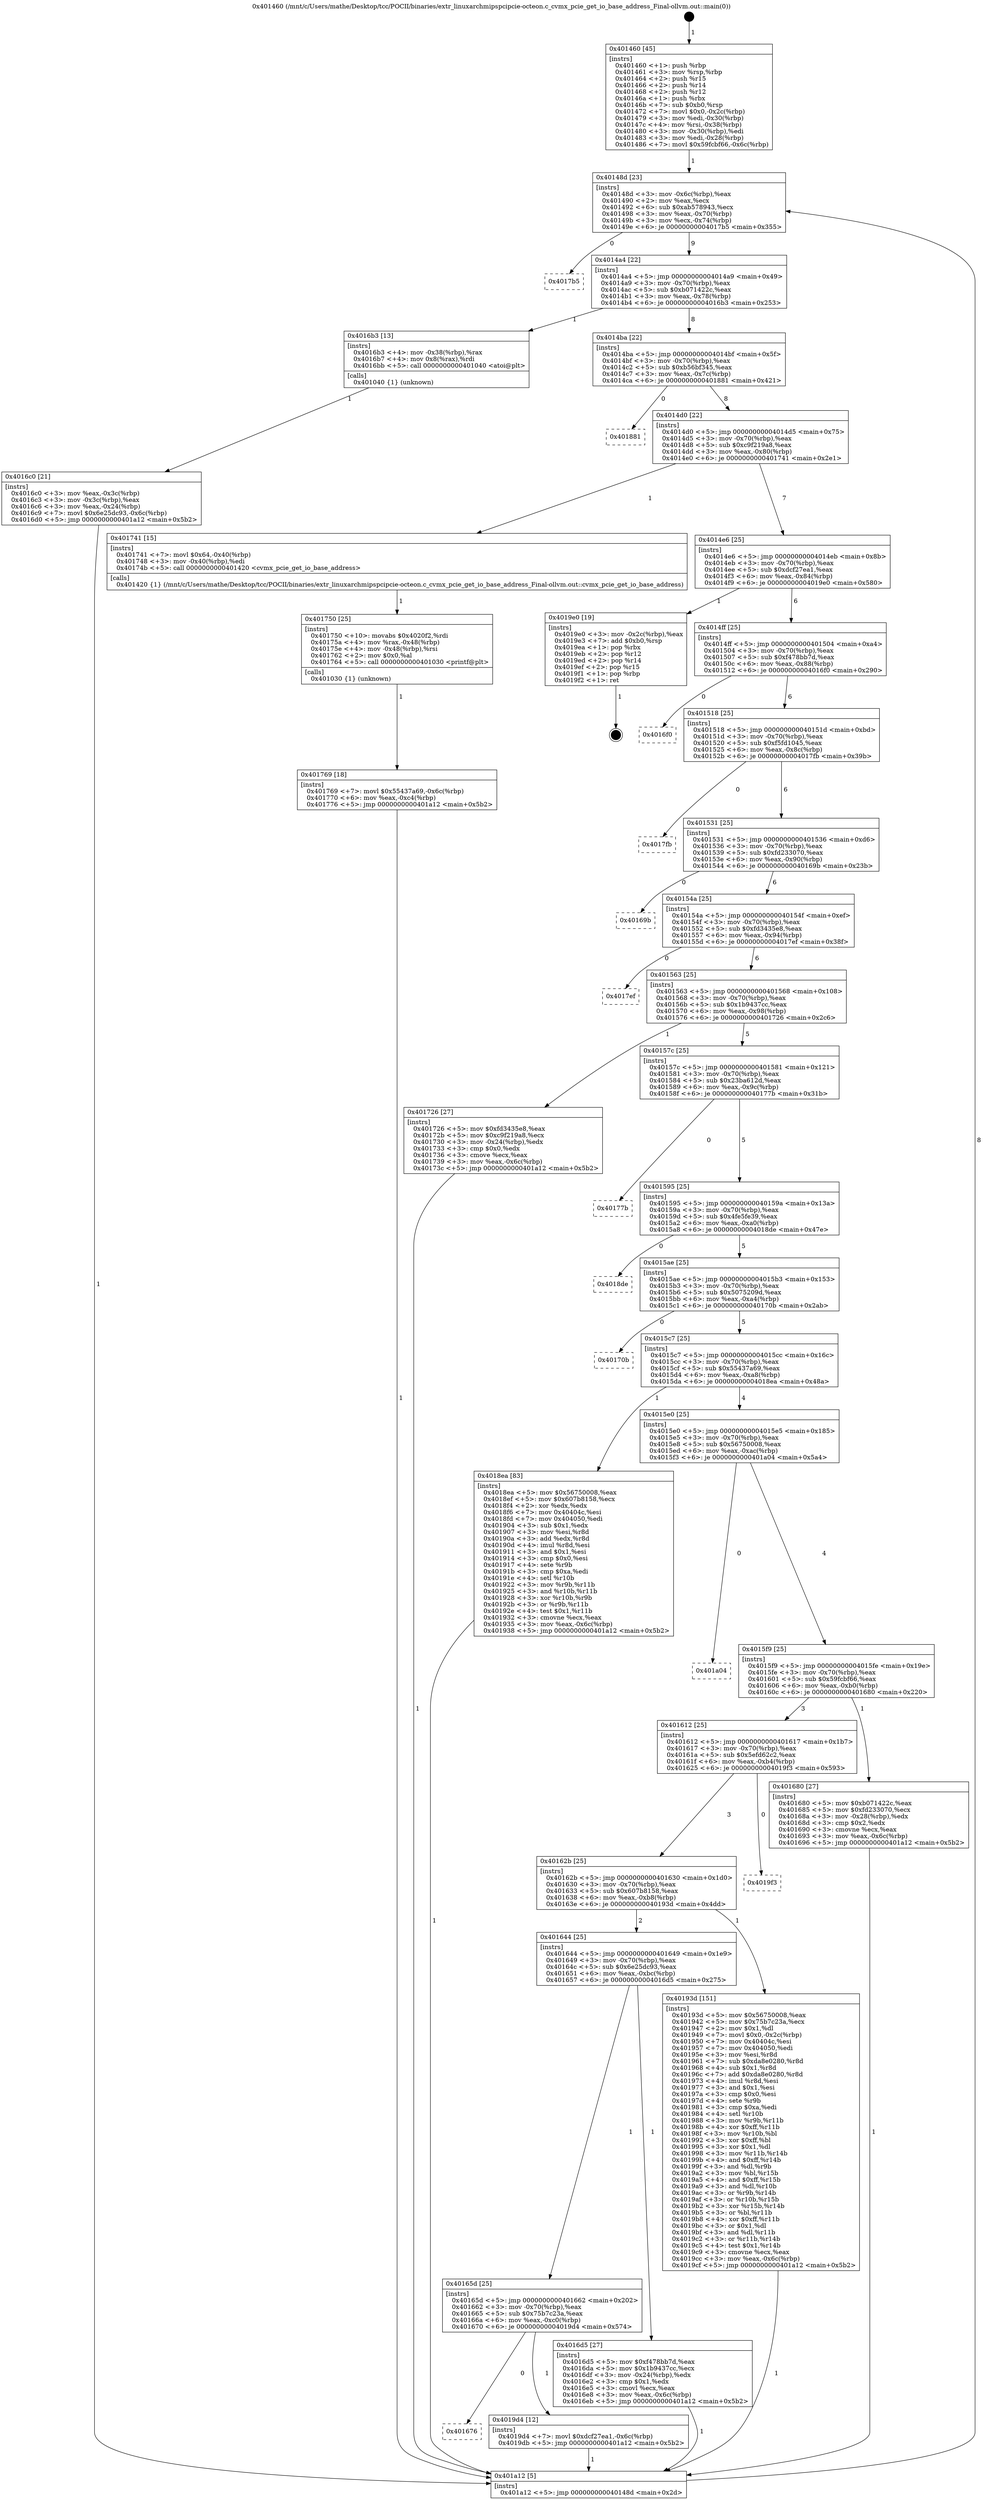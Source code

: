 digraph "0x401460" {
  label = "0x401460 (/mnt/c/Users/mathe/Desktop/tcc/POCII/binaries/extr_linuxarchmipspcipcie-octeon.c_cvmx_pcie_get_io_base_address_Final-ollvm.out::main(0))"
  labelloc = "t"
  node[shape=record]

  Entry [label="",width=0.3,height=0.3,shape=circle,fillcolor=black,style=filled]
  "0x40148d" [label="{
     0x40148d [23]\l
     | [instrs]\l
     &nbsp;&nbsp;0x40148d \<+3\>: mov -0x6c(%rbp),%eax\l
     &nbsp;&nbsp;0x401490 \<+2\>: mov %eax,%ecx\l
     &nbsp;&nbsp;0x401492 \<+6\>: sub $0xab578943,%ecx\l
     &nbsp;&nbsp;0x401498 \<+3\>: mov %eax,-0x70(%rbp)\l
     &nbsp;&nbsp;0x40149b \<+3\>: mov %ecx,-0x74(%rbp)\l
     &nbsp;&nbsp;0x40149e \<+6\>: je 00000000004017b5 \<main+0x355\>\l
  }"]
  "0x4017b5" [label="{
     0x4017b5\l
  }", style=dashed]
  "0x4014a4" [label="{
     0x4014a4 [22]\l
     | [instrs]\l
     &nbsp;&nbsp;0x4014a4 \<+5\>: jmp 00000000004014a9 \<main+0x49\>\l
     &nbsp;&nbsp;0x4014a9 \<+3\>: mov -0x70(%rbp),%eax\l
     &nbsp;&nbsp;0x4014ac \<+5\>: sub $0xb071422c,%eax\l
     &nbsp;&nbsp;0x4014b1 \<+3\>: mov %eax,-0x78(%rbp)\l
     &nbsp;&nbsp;0x4014b4 \<+6\>: je 00000000004016b3 \<main+0x253\>\l
  }"]
  Exit [label="",width=0.3,height=0.3,shape=circle,fillcolor=black,style=filled,peripheries=2]
  "0x4016b3" [label="{
     0x4016b3 [13]\l
     | [instrs]\l
     &nbsp;&nbsp;0x4016b3 \<+4\>: mov -0x38(%rbp),%rax\l
     &nbsp;&nbsp;0x4016b7 \<+4\>: mov 0x8(%rax),%rdi\l
     &nbsp;&nbsp;0x4016bb \<+5\>: call 0000000000401040 \<atoi@plt\>\l
     | [calls]\l
     &nbsp;&nbsp;0x401040 \{1\} (unknown)\l
  }"]
  "0x4014ba" [label="{
     0x4014ba [22]\l
     | [instrs]\l
     &nbsp;&nbsp;0x4014ba \<+5\>: jmp 00000000004014bf \<main+0x5f\>\l
     &nbsp;&nbsp;0x4014bf \<+3\>: mov -0x70(%rbp),%eax\l
     &nbsp;&nbsp;0x4014c2 \<+5\>: sub $0xb56bf345,%eax\l
     &nbsp;&nbsp;0x4014c7 \<+3\>: mov %eax,-0x7c(%rbp)\l
     &nbsp;&nbsp;0x4014ca \<+6\>: je 0000000000401881 \<main+0x421\>\l
  }"]
  "0x401676" [label="{
     0x401676\l
  }", style=dashed]
  "0x401881" [label="{
     0x401881\l
  }", style=dashed]
  "0x4014d0" [label="{
     0x4014d0 [22]\l
     | [instrs]\l
     &nbsp;&nbsp;0x4014d0 \<+5\>: jmp 00000000004014d5 \<main+0x75\>\l
     &nbsp;&nbsp;0x4014d5 \<+3\>: mov -0x70(%rbp),%eax\l
     &nbsp;&nbsp;0x4014d8 \<+5\>: sub $0xc9f219a8,%eax\l
     &nbsp;&nbsp;0x4014dd \<+3\>: mov %eax,-0x80(%rbp)\l
     &nbsp;&nbsp;0x4014e0 \<+6\>: je 0000000000401741 \<main+0x2e1\>\l
  }"]
  "0x4019d4" [label="{
     0x4019d4 [12]\l
     | [instrs]\l
     &nbsp;&nbsp;0x4019d4 \<+7\>: movl $0xdcf27ea1,-0x6c(%rbp)\l
     &nbsp;&nbsp;0x4019db \<+5\>: jmp 0000000000401a12 \<main+0x5b2\>\l
  }"]
  "0x401741" [label="{
     0x401741 [15]\l
     | [instrs]\l
     &nbsp;&nbsp;0x401741 \<+7\>: movl $0x64,-0x40(%rbp)\l
     &nbsp;&nbsp;0x401748 \<+3\>: mov -0x40(%rbp),%edi\l
     &nbsp;&nbsp;0x40174b \<+5\>: call 0000000000401420 \<cvmx_pcie_get_io_base_address\>\l
     | [calls]\l
     &nbsp;&nbsp;0x401420 \{1\} (/mnt/c/Users/mathe/Desktop/tcc/POCII/binaries/extr_linuxarchmipspcipcie-octeon.c_cvmx_pcie_get_io_base_address_Final-ollvm.out::cvmx_pcie_get_io_base_address)\l
  }"]
  "0x4014e6" [label="{
     0x4014e6 [25]\l
     | [instrs]\l
     &nbsp;&nbsp;0x4014e6 \<+5\>: jmp 00000000004014eb \<main+0x8b\>\l
     &nbsp;&nbsp;0x4014eb \<+3\>: mov -0x70(%rbp),%eax\l
     &nbsp;&nbsp;0x4014ee \<+5\>: sub $0xdcf27ea1,%eax\l
     &nbsp;&nbsp;0x4014f3 \<+6\>: mov %eax,-0x84(%rbp)\l
     &nbsp;&nbsp;0x4014f9 \<+6\>: je 00000000004019e0 \<main+0x580\>\l
  }"]
  "0x401769" [label="{
     0x401769 [18]\l
     | [instrs]\l
     &nbsp;&nbsp;0x401769 \<+7\>: movl $0x55437a69,-0x6c(%rbp)\l
     &nbsp;&nbsp;0x401770 \<+6\>: mov %eax,-0xc4(%rbp)\l
     &nbsp;&nbsp;0x401776 \<+5\>: jmp 0000000000401a12 \<main+0x5b2\>\l
  }"]
  "0x4019e0" [label="{
     0x4019e0 [19]\l
     | [instrs]\l
     &nbsp;&nbsp;0x4019e0 \<+3\>: mov -0x2c(%rbp),%eax\l
     &nbsp;&nbsp;0x4019e3 \<+7\>: add $0xb0,%rsp\l
     &nbsp;&nbsp;0x4019ea \<+1\>: pop %rbx\l
     &nbsp;&nbsp;0x4019eb \<+2\>: pop %r12\l
     &nbsp;&nbsp;0x4019ed \<+2\>: pop %r14\l
     &nbsp;&nbsp;0x4019ef \<+2\>: pop %r15\l
     &nbsp;&nbsp;0x4019f1 \<+1\>: pop %rbp\l
     &nbsp;&nbsp;0x4019f2 \<+1\>: ret\l
  }"]
  "0x4014ff" [label="{
     0x4014ff [25]\l
     | [instrs]\l
     &nbsp;&nbsp;0x4014ff \<+5\>: jmp 0000000000401504 \<main+0xa4\>\l
     &nbsp;&nbsp;0x401504 \<+3\>: mov -0x70(%rbp),%eax\l
     &nbsp;&nbsp;0x401507 \<+5\>: sub $0xf478bb7d,%eax\l
     &nbsp;&nbsp;0x40150c \<+6\>: mov %eax,-0x88(%rbp)\l
     &nbsp;&nbsp;0x401512 \<+6\>: je 00000000004016f0 \<main+0x290\>\l
  }"]
  "0x401750" [label="{
     0x401750 [25]\l
     | [instrs]\l
     &nbsp;&nbsp;0x401750 \<+10\>: movabs $0x4020f2,%rdi\l
     &nbsp;&nbsp;0x40175a \<+4\>: mov %rax,-0x48(%rbp)\l
     &nbsp;&nbsp;0x40175e \<+4\>: mov -0x48(%rbp),%rsi\l
     &nbsp;&nbsp;0x401762 \<+2\>: mov $0x0,%al\l
     &nbsp;&nbsp;0x401764 \<+5\>: call 0000000000401030 \<printf@plt\>\l
     | [calls]\l
     &nbsp;&nbsp;0x401030 \{1\} (unknown)\l
  }"]
  "0x4016f0" [label="{
     0x4016f0\l
  }", style=dashed]
  "0x401518" [label="{
     0x401518 [25]\l
     | [instrs]\l
     &nbsp;&nbsp;0x401518 \<+5\>: jmp 000000000040151d \<main+0xbd\>\l
     &nbsp;&nbsp;0x40151d \<+3\>: mov -0x70(%rbp),%eax\l
     &nbsp;&nbsp;0x401520 \<+5\>: sub $0xf5fd1045,%eax\l
     &nbsp;&nbsp;0x401525 \<+6\>: mov %eax,-0x8c(%rbp)\l
     &nbsp;&nbsp;0x40152b \<+6\>: je 00000000004017fb \<main+0x39b\>\l
  }"]
  "0x40165d" [label="{
     0x40165d [25]\l
     | [instrs]\l
     &nbsp;&nbsp;0x40165d \<+5\>: jmp 0000000000401662 \<main+0x202\>\l
     &nbsp;&nbsp;0x401662 \<+3\>: mov -0x70(%rbp),%eax\l
     &nbsp;&nbsp;0x401665 \<+5\>: sub $0x75b7c23a,%eax\l
     &nbsp;&nbsp;0x40166a \<+6\>: mov %eax,-0xc0(%rbp)\l
     &nbsp;&nbsp;0x401670 \<+6\>: je 00000000004019d4 \<main+0x574\>\l
  }"]
  "0x4017fb" [label="{
     0x4017fb\l
  }", style=dashed]
  "0x401531" [label="{
     0x401531 [25]\l
     | [instrs]\l
     &nbsp;&nbsp;0x401531 \<+5\>: jmp 0000000000401536 \<main+0xd6\>\l
     &nbsp;&nbsp;0x401536 \<+3\>: mov -0x70(%rbp),%eax\l
     &nbsp;&nbsp;0x401539 \<+5\>: sub $0xfd233070,%eax\l
     &nbsp;&nbsp;0x40153e \<+6\>: mov %eax,-0x90(%rbp)\l
     &nbsp;&nbsp;0x401544 \<+6\>: je 000000000040169b \<main+0x23b\>\l
  }"]
  "0x4016d5" [label="{
     0x4016d5 [27]\l
     | [instrs]\l
     &nbsp;&nbsp;0x4016d5 \<+5\>: mov $0xf478bb7d,%eax\l
     &nbsp;&nbsp;0x4016da \<+5\>: mov $0x1b9437cc,%ecx\l
     &nbsp;&nbsp;0x4016df \<+3\>: mov -0x24(%rbp),%edx\l
     &nbsp;&nbsp;0x4016e2 \<+3\>: cmp $0x1,%edx\l
     &nbsp;&nbsp;0x4016e5 \<+3\>: cmovl %ecx,%eax\l
     &nbsp;&nbsp;0x4016e8 \<+3\>: mov %eax,-0x6c(%rbp)\l
     &nbsp;&nbsp;0x4016eb \<+5\>: jmp 0000000000401a12 \<main+0x5b2\>\l
  }"]
  "0x40169b" [label="{
     0x40169b\l
  }", style=dashed]
  "0x40154a" [label="{
     0x40154a [25]\l
     | [instrs]\l
     &nbsp;&nbsp;0x40154a \<+5\>: jmp 000000000040154f \<main+0xef\>\l
     &nbsp;&nbsp;0x40154f \<+3\>: mov -0x70(%rbp),%eax\l
     &nbsp;&nbsp;0x401552 \<+5\>: sub $0xfd3435e8,%eax\l
     &nbsp;&nbsp;0x401557 \<+6\>: mov %eax,-0x94(%rbp)\l
     &nbsp;&nbsp;0x40155d \<+6\>: je 00000000004017ef \<main+0x38f\>\l
  }"]
  "0x401644" [label="{
     0x401644 [25]\l
     | [instrs]\l
     &nbsp;&nbsp;0x401644 \<+5\>: jmp 0000000000401649 \<main+0x1e9\>\l
     &nbsp;&nbsp;0x401649 \<+3\>: mov -0x70(%rbp),%eax\l
     &nbsp;&nbsp;0x40164c \<+5\>: sub $0x6e25dc93,%eax\l
     &nbsp;&nbsp;0x401651 \<+6\>: mov %eax,-0xbc(%rbp)\l
     &nbsp;&nbsp;0x401657 \<+6\>: je 00000000004016d5 \<main+0x275\>\l
  }"]
  "0x4017ef" [label="{
     0x4017ef\l
  }", style=dashed]
  "0x401563" [label="{
     0x401563 [25]\l
     | [instrs]\l
     &nbsp;&nbsp;0x401563 \<+5\>: jmp 0000000000401568 \<main+0x108\>\l
     &nbsp;&nbsp;0x401568 \<+3\>: mov -0x70(%rbp),%eax\l
     &nbsp;&nbsp;0x40156b \<+5\>: sub $0x1b9437cc,%eax\l
     &nbsp;&nbsp;0x401570 \<+6\>: mov %eax,-0x98(%rbp)\l
     &nbsp;&nbsp;0x401576 \<+6\>: je 0000000000401726 \<main+0x2c6\>\l
  }"]
  "0x40193d" [label="{
     0x40193d [151]\l
     | [instrs]\l
     &nbsp;&nbsp;0x40193d \<+5\>: mov $0x56750008,%eax\l
     &nbsp;&nbsp;0x401942 \<+5\>: mov $0x75b7c23a,%ecx\l
     &nbsp;&nbsp;0x401947 \<+2\>: mov $0x1,%dl\l
     &nbsp;&nbsp;0x401949 \<+7\>: movl $0x0,-0x2c(%rbp)\l
     &nbsp;&nbsp;0x401950 \<+7\>: mov 0x40404c,%esi\l
     &nbsp;&nbsp;0x401957 \<+7\>: mov 0x404050,%edi\l
     &nbsp;&nbsp;0x40195e \<+3\>: mov %esi,%r8d\l
     &nbsp;&nbsp;0x401961 \<+7\>: sub $0xda8e0280,%r8d\l
     &nbsp;&nbsp;0x401968 \<+4\>: sub $0x1,%r8d\l
     &nbsp;&nbsp;0x40196c \<+7\>: add $0xda8e0280,%r8d\l
     &nbsp;&nbsp;0x401973 \<+4\>: imul %r8d,%esi\l
     &nbsp;&nbsp;0x401977 \<+3\>: and $0x1,%esi\l
     &nbsp;&nbsp;0x40197a \<+3\>: cmp $0x0,%esi\l
     &nbsp;&nbsp;0x40197d \<+4\>: sete %r9b\l
     &nbsp;&nbsp;0x401981 \<+3\>: cmp $0xa,%edi\l
     &nbsp;&nbsp;0x401984 \<+4\>: setl %r10b\l
     &nbsp;&nbsp;0x401988 \<+3\>: mov %r9b,%r11b\l
     &nbsp;&nbsp;0x40198b \<+4\>: xor $0xff,%r11b\l
     &nbsp;&nbsp;0x40198f \<+3\>: mov %r10b,%bl\l
     &nbsp;&nbsp;0x401992 \<+3\>: xor $0xff,%bl\l
     &nbsp;&nbsp;0x401995 \<+3\>: xor $0x1,%dl\l
     &nbsp;&nbsp;0x401998 \<+3\>: mov %r11b,%r14b\l
     &nbsp;&nbsp;0x40199b \<+4\>: and $0xff,%r14b\l
     &nbsp;&nbsp;0x40199f \<+3\>: and %dl,%r9b\l
     &nbsp;&nbsp;0x4019a2 \<+3\>: mov %bl,%r15b\l
     &nbsp;&nbsp;0x4019a5 \<+4\>: and $0xff,%r15b\l
     &nbsp;&nbsp;0x4019a9 \<+3\>: and %dl,%r10b\l
     &nbsp;&nbsp;0x4019ac \<+3\>: or %r9b,%r14b\l
     &nbsp;&nbsp;0x4019af \<+3\>: or %r10b,%r15b\l
     &nbsp;&nbsp;0x4019b2 \<+3\>: xor %r15b,%r14b\l
     &nbsp;&nbsp;0x4019b5 \<+3\>: or %bl,%r11b\l
     &nbsp;&nbsp;0x4019b8 \<+4\>: xor $0xff,%r11b\l
     &nbsp;&nbsp;0x4019bc \<+3\>: or $0x1,%dl\l
     &nbsp;&nbsp;0x4019bf \<+3\>: and %dl,%r11b\l
     &nbsp;&nbsp;0x4019c2 \<+3\>: or %r11b,%r14b\l
     &nbsp;&nbsp;0x4019c5 \<+4\>: test $0x1,%r14b\l
     &nbsp;&nbsp;0x4019c9 \<+3\>: cmovne %ecx,%eax\l
     &nbsp;&nbsp;0x4019cc \<+3\>: mov %eax,-0x6c(%rbp)\l
     &nbsp;&nbsp;0x4019cf \<+5\>: jmp 0000000000401a12 \<main+0x5b2\>\l
  }"]
  "0x401726" [label="{
     0x401726 [27]\l
     | [instrs]\l
     &nbsp;&nbsp;0x401726 \<+5\>: mov $0xfd3435e8,%eax\l
     &nbsp;&nbsp;0x40172b \<+5\>: mov $0xc9f219a8,%ecx\l
     &nbsp;&nbsp;0x401730 \<+3\>: mov -0x24(%rbp),%edx\l
     &nbsp;&nbsp;0x401733 \<+3\>: cmp $0x0,%edx\l
     &nbsp;&nbsp;0x401736 \<+3\>: cmove %ecx,%eax\l
     &nbsp;&nbsp;0x401739 \<+3\>: mov %eax,-0x6c(%rbp)\l
     &nbsp;&nbsp;0x40173c \<+5\>: jmp 0000000000401a12 \<main+0x5b2\>\l
  }"]
  "0x40157c" [label="{
     0x40157c [25]\l
     | [instrs]\l
     &nbsp;&nbsp;0x40157c \<+5\>: jmp 0000000000401581 \<main+0x121\>\l
     &nbsp;&nbsp;0x401581 \<+3\>: mov -0x70(%rbp),%eax\l
     &nbsp;&nbsp;0x401584 \<+5\>: sub $0x23ba612d,%eax\l
     &nbsp;&nbsp;0x401589 \<+6\>: mov %eax,-0x9c(%rbp)\l
     &nbsp;&nbsp;0x40158f \<+6\>: je 000000000040177b \<main+0x31b\>\l
  }"]
  "0x40162b" [label="{
     0x40162b [25]\l
     | [instrs]\l
     &nbsp;&nbsp;0x40162b \<+5\>: jmp 0000000000401630 \<main+0x1d0\>\l
     &nbsp;&nbsp;0x401630 \<+3\>: mov -0x70(%rbp),%eax\l
     &nbsp;&nbsp;0x401633 \<+5\>: sub $0x607b8158,%eax\l
     &nbsp;&nbsp;0x401638 \<+6\>: mov %eax,-0xb8(%rbp)\l
     &nbsp;&nbsp;0x40163e \<+6\>: je 000000000040193d \<main+0x4dd\>\l
  }"]
  "0x40177b" [label="{
     0x40177b\l
  }", style=dashed]
  "0x401595" [label="{
     0x401595 [25]\l
     | [instrs]\l
     &nbsp;&nbsp;0x401595 \<+5\>: jmp 000000000040159a \<main+0x13a\>\l
     &nbsp;&nbsp;0x40159a \<+3\>: mov -0x70(%rbp),%eax\l
     &nbsp;&nbsp;0x40159d \<+5\>: sub $0x4fe5fe39,%eax\l
     &nbsp;&nbsp;0x4015a2 \<+6\>: mov %eax,-0xa0(%rbp)\l
     &nbsp;&nbsp;0x4015a8 \<+6\>: je 00000000004018de \<main+0x47e\>\l
  }"]
  "0x4019f3" [label="{
     0x4019f3\l
  }", style=dashed]
  "0x4018de" [label="{
     0x4018de\l
  }", style=dashed]
  "0x4015ae" [label="{
     0x4015ae [25]\l
     | [instrs]\l
     &nbsp;&nbsp;0x4015ae \<+5\>: jmp 00000000004015b3 \<main+0x153\>\l
     &nbsp;&nbsp;0x4015b3 \<+3\>: mov -0x70(%rbp),%eax\l
     &nbsp;&nbsp;0x4015b6 \<+5\>: sub $0x5075209d,%eax\l
     &nbsp;&nbsp;0x4015bb \<+6\>: mov %eax,-0xa4(%rbp)\l
     &nbsp;&nbsp;0x4015c1 \<+6\>: je 000000000040170b \<main+0x2ab\>\l
  }"]
  "0x4016c0" [label="{
     0x4016c0 [21]\l
     | [instrs]\l
     &nbsp;&nbsp;0x4016c0 \<+3\>: mov %eax,-0x3c(%rbp)\l
     &nbsp;&nbsp;0x4016c3 \<+3\>: mov -0x3c(%rbp),%eax\l
     &nbsp;&nbsp;0x4016c6 \<+3\>: mov %eax,-0x24(%rbp)\l
     &nbsp;&nbsp;0x4016c9 \<+7\>: movl $0x6e25dc93,-0x6c(%rbp)\l
     &nbsp;&nbsp;0x4016d0 \<+5\>: jmp 0000000000401a12 \<main+0x5b2\>\l
  }"]
  "0x40170b" [label="{
     0x40170b\l
  }", style=dashed]
  "0x4015c7" [label="{
     0x4015c7 [25]\l
     | [instrs]\l
     &nbsp;&nbsp;0x4015c7 \<+5\>: jmp 00000000004015cc \<main+0x16c\>\l
     &nbsp;&nbsp;0x4015cc \<+3\>: mov -0x70(%rbp),%eax\l
     &nbsp;&nbsp;0x4015cf \<+5\>: sub $0x55437a69,%eax\l
     &nbsp;&nbsp;0x4015d4 \<+6\>: mov %eax,-0xa8(%rbp)\l
     &nbsp;&nbsp;0x4015da \<+6\>: je 00000000004018ea \<main+0x48a\>\l
  }"]
  "0x401460" [label="{
     0x401460 [45]\l
     | [instrs]\l
     &nbsp;&nbsp;0x401460 \<+1\>: push %rbp\l
     &nbsp;&nbsp;0x401461 \<+3\>: mov %rsp,%rbp\l
     &nbsp;&nbsp;0x401464 \<+2\>: push %r15\l
     &nbsp;&nbsp;0x401466 \<+2\>: push %r14\l
     &nbsp;&nbsp;0x401468 \<+2\>: push %r12\l
     &nbsp;&nbsp;0x40146a \<+1\>: push %rbx\l
     &nbsp;&nbsp;0x40146b \<+7\>: sub $0xb0,%rsp\l
     &nbsp;&nbsp;0x401472 \<+7\>: movl $0x0,-0x2c(%rbp)\l
     &nbsp;&nbsp;0x401479 \<+3\>: mov %edi,-0x30(%rbp)\l
     &nbsp;&nbsp;0x40147c \<+4\>: mov %rsi,-0x38(%rbp)\l
     &nbsp;&nbsp;0x401480 \<+3\>: mov -0x30(%rbp),%edi\l
     &nbsp;&nbsp;0x401483 \<+3\>: mov %edi,-0x28(%rbp)\l
     &nbsp;&nbsp;0x401486 \<+7\>: movl $0x59fcbf66,-0x6c(%rbp)\l
  }"]
  "0x4018ea" [label="{
     0x4018ea [83]\l
     | [instrs]\l
     &nbsp;&nbsp;0x4018ea \<+5\>: mov $0x56750008,%eax\l
     &nbsp;&nbsp;0x4018ef \<+5\>: mov $0x607b8158,%ecx\l
     &nbsp;&nbsp;0x4018f4 \<+2\>: xor %edx,%edx\l
     &nbsp;&nbsp;0x4018f6 \<+7\>: mov 0x40404c,%esi\l
     &nbsp;&nbsp;0x4018fd \<+7\>: mov 0x404050,%edi\l
     &nbsp;&nbsp;0x401904 \<+3\>: sub $0x1,%edx\l
     &nbsp;&nbsp;0x401907 \<+3\>: mov %esi,%r8d\l
     &nbsp;&nbsp;0x40190a \<+3\>: add %edx,%r8d\l
     &nbsp;&nbsp;0x40190d \<+4\>: imul %r8d,%esi\l
     &nbsp;&nbsp;0x401911 \<+3\>: and $0x1,%esi\l
     &nbsp;&nbsp;0x401914 \<+3\>: cmp $0x0,%esi\l
     &nbsp;&nbsp;0x401917 \<+4\>: sete %r9b\l
     &nbsp;&nbsp;0x40191b \<+3\>: cmp $0xa,%edi\l
     &nbsp;&nbsp;0x40191e \<+4\>: setl %r10b\l
     &nbsp;&nbsp;0x401922 \<+3\>: mov %r9b,%r11b\l
     &nbsp;&nbsp;0x401925 \<+3\>: and %r10b,%r11b\l
     &nbsp;&nbsp;0x401928 \<+3\>: xor %r10b,%r9b\l
     &nbsp;&nbsp;0x40192b \<+3\>: or %r9b,%r11b\l
     &nbsp;&nbsp;0x40192e \<+4\>: test $0x1,%r11b\l
     &nbsp;&nbsp;0x401932 \<+3\>: cmovne %ecx,%eax\l
     &nbsp;&nbsp;0x401935 \<+3\>: mov %eax,-0x6c(%rbp)\l
     &nbsp;&nbsp;0x401938 \<+5\>: jmp 0000000000401a12 \<main+0x5b2\>\l
  }"]
  "0x4015e0" [label="{
     0x4015e0 [25]\l
     | [instrs]\l
     &nbsp;&nbsp;0x4015e0 \<+5\>: jmp 00000000004015e5 \<main+0x185\>\l
     &nbsp;&nbsp;0x4015e5 \<+3\>: mov -0x70(%rbp),%eax\l
     &nbsp;&nbsp;0x4015e8 \<+5\>: sub $0x56750008,%eax\l
     &nbsp;&nbsp;0x4015ed \<+6\>: mov %eax,-0xac(%rbp)\l
     &nbsp;&nbsp;0x4015f3 \<+6\>: je 0000000000401a04 \<main+0x5a4\>\l
  }"]
  "0x401a12" [label="{
     0x401a12 [5]\l
     | [instrs]\l
     &nbsp;&nbsp;0x401a12 \<+5\>: jmp 000000000040148d \<main+0x2d\>\l
  }"]
  "0x401a04" [label="{
     0x401a04\l
  }", style=dashed]
  "0x4015f9" [label="{
     0x4015f9 [25]\l
     | [instrs]\l
     &nbsp;&nbsp;0x4015f9 \<+5\>: jmp 00000000004015fe \<main+0x19e\>\l
     &nbsp;&nbsp;0x4015fe \<+3\>: mov -0x70(%rbp),%eax\l
     &nbsp;&nbsp;0x401601 \<+5\>: sub $0x59fcbf66,%eax\l
     &nbsp;&nbsp;0x401606 \<+6\>: mov %eax,-0xb0(%rbp)\l
     &nbsp;&nbsp;0x40160c \<+6\>: je 0000000000401680 \<main+0x220\>\l
  }"]
  "0x401612" [label="{
     0x401612 [25]\l
     | [instrs]\l
     &nbsp;&nbsp;0x401612 \<+5\>: jmp 0000000000401617 \<main+0x1b7\>\l
     &nbsp;&nbsp;0x401617 \<+3\>: mov -0x70(%rbp),%eax\l
     &nbsp;&nbsp;0x40161a \<+5\>: sub $0x5efd62c2,%eax\l
     &nbsp;&nbsp;0x40161f \<+6\>: mov %eax,-0xb4(%rbp)\l
     &nbsp;&nbsp;0x401625 \<+6\>: je 00000000004019f3 \<main+0x593\>\l
  }"]
  "0x401680" [label="{
     0x401680 [27]\l
     | [instrs]\l
     &nbsp;&nbsp;0x401680 \<+5\>: mov $0xb071422c,%eax\l
     &nbsp;&nbsp;0x401685 \<+5\>: mov $0xfd233070,%ecx\l
     &nbsp;&nbsp;0x40168a \<+3\>: mov -0x28(%rbp),%edx\l
     &nbsp;&nbsp;0x40168d \<+3\>: cmp $0x2,%edx\l
     &nbsp;&nbsp;0x401690 \<+3\>: cmovne %ecx,%eax\l
     &nbsp;&nbsp;0x401693 \<+3\>: mov %eax,-0x6c(%rbp)\l
     &nbsp;&nbsp;0x401696 \<+5\>: jmp 0000000000401a12 \<main+0x5b2\>\l
  }"]
  Entry -> "0x401460" [label=" 1"]
  "0x40148d" -> "0x4017b5" [label=" 0"]
  "0x40148d" -> "0x4014a4" [label=" 9"]
  "0x4019e0" -> Exit [label=" 1"]
  "0x4014a4" -> "0x4016b3" [label=" 1"]
  "0x4014a4" -> "0x4014ba" [label=" 8"]
  "0x4019d4" -> "0x401a12" [label=" 1"]
  "0x4014ba" -> "0x401881" [label=" 0"]
  "0x4014ba" -> "0x4014d0" [label=" 8"]
  "0x40165d" -> "0x401676" [label=" 0"]
  "0x4014d0" -> "0x401741" [label=" 1"]
  "0x4014d0" -> "0x4014e6" [label=" 7"]
  "0x40165d" -> "0x4019d4" [label=" 1"]
  "0x4014e6" -> "0x4019e0" [label=" 1"]
  "0x4014e6" -> "0x4014ff" [label=" 6"]
  "0x40193d" -> "0x401a12" [label=" 1"]
  "0x4014ff" -> "0x4016f0" [label=" 0"]
  "0x4014ff" -> "0x401518" [label=" 6"]
  "0x4018ea" -> "0x401a12" [label=" 1"]
  "0x401518" -> "0x4017fb" [label=" 0"]
  "0x401518" -> "0x401531" [label=" 6"]
  "0x401769" -> "0x401a12" [label=" 1"]
  "0x401531" -> "0x40169b" [label=" 0"]
  "0x401531" -> "0x40154a" [label=" 6"]
  "0x401750" -> "0x401769" [label=" 1"]
  "0x40154a" -> "0x4017ef" [label=" 0"]
  "0x40154a" -> "0x401563" [label=" 6"]
  "0x401726" -> "0x401a12" [label=" 1"]
  "0x401563" -> "0x401726" [label=" 1"]
  "0x401563" -> "0x40157c" [label=" 5"]
  "0x4016d5" -> "0x401a12" [label=" 1"]
  "0x40157c" -> "0x40177b" [label=" 0"]
  "0x40157c" -> "0x401595" [label=" 5"]
  "0x401644" -> "0x4016d5" [label=" 1"]
  "0x401595" -> "0x4018de" [label=" 0"]
  "0x401595" -> "0x4015ae" [label=" 5"]
  "0x401741" -> "0x401750" [label=" 1"]
  "0x4015ae" -> "0x40170b" [label=" 0"]
  "0x4015ae" -> "0x4015c7" [label=" 5"]
  "0x40162b" -> "0x40193d" [label=" 1"]
  "0x4015c7" -> "0x4018ea" [label=" 1"]
  "0x4015c7" -> "0x4015e0" [label=" 4"]
  "0x401644" -> "0x40165d" [label=" 1"]
  "0x4015e0" -> "0x401a04" [label=" 0"]
  "0x4015e0" -> "0x4015f9" [label=" 4"]
  "0x401612" -> "0x40162b" [label=" 3"]
  "0x4015f9" -> "0x401680" [label=" 1"]
  "0x4015f9" -> "0x401612" [label=" 3"]
  "0x401680" -> "0x401a12" [label=" 1"]
  "0x401460" -> "0x40148d" [label=" 1"]
  "0x401a12" -> "0x40148d" [label=" 8"]
  "0x4016b3" -> "0x4016c0" [label=" 1"]
  "0x4016c0" -> "0x401a12" [label=" 1"]
  "0x40162b" -> "0x401644" [label=" 2"]
  "0x401612" -> "0x4019f3" [label=" 0"]
}
